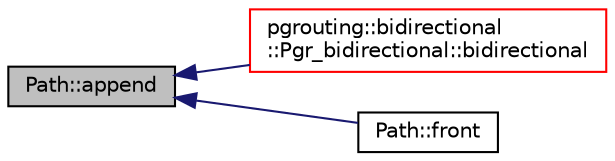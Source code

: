 digraph "Path::append"
{
  edge [fontname="Helvetica",fontsize="10",labelfontname="Helvetica",labelfontsize="10"];
  node [fontname="Helvetica",fontsize="10",shape=record];
  rankdir="LR";
  Node1 [label="Path::append",height=0.2,width=0.4,color="black", fillcolor="grey75", style="filled", fontcolor="black"];
  Node1 -> Node2 [dir="back",color="midnightblue",fontsize="10",style="solid",fontname="Helvetica"];
  Node2 [label="pgrouting::bidirectional\l::Pgr_bidirectional::bidirectional",height=0.2,width=0.4,color="red", fillcolor="white", style="filled",URL="$classpgrouting_1_1bidirectional_1_1Pgr__bidirectional.html#a0a1519de1a666bdfff7584037388e5f9"];
  Node1 -> Node3 [dir="back",color="midnightblue",fontsize="10",style="solid",fontname="Helvetica"];
  Node3 [label="Path::front",height=0.2,width=0.4,color="black", fillcolor="white", style="filled",URL="$classPath.html#a6fc87e41a998bdfe9fd94c3647e6f2ba"];
}
